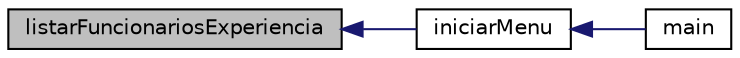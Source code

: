 digraph "listarFuncionariosExperiencia"
{
  edge [fontname="Helvetica",fontsize="10",labelfontname="Helvetica",labelfontsize="10"];
  node [fontname="Helvetica",fontsize="10",shape=record];
  rankdir="LR";
  Node51 [label="listarFuncionariosExperiencia",height=0.2,width=0.4,color="black", fillcolor="grey75", style="filled", fontcolor="black"];
  Node51 -> Node52 [dir="back",color="midnightblue",fontsize="10",style="solid",fontname="Helvetica"];
  Node52 [label="iniciarMenu",height=0.2,width=0.4,color="black", fillcolor="white", style="filled",URL="$menu_8h.html#a2311af40e30459172b0fa90ac0bf6030",tooltip="inicializa o menu do sistema "];
  Node52 -> Node53 [dir="back",color="midnightblue",fontsize="10",style="solid",fontname="Helvetica"];
  Node53 [label="main",height=0.2,width=0.4,color="black", fillcolor="white", style="filled",URL="$main_8cpp.html#a0ddf1224851353fc92bfbff6f499fa97"];
}
